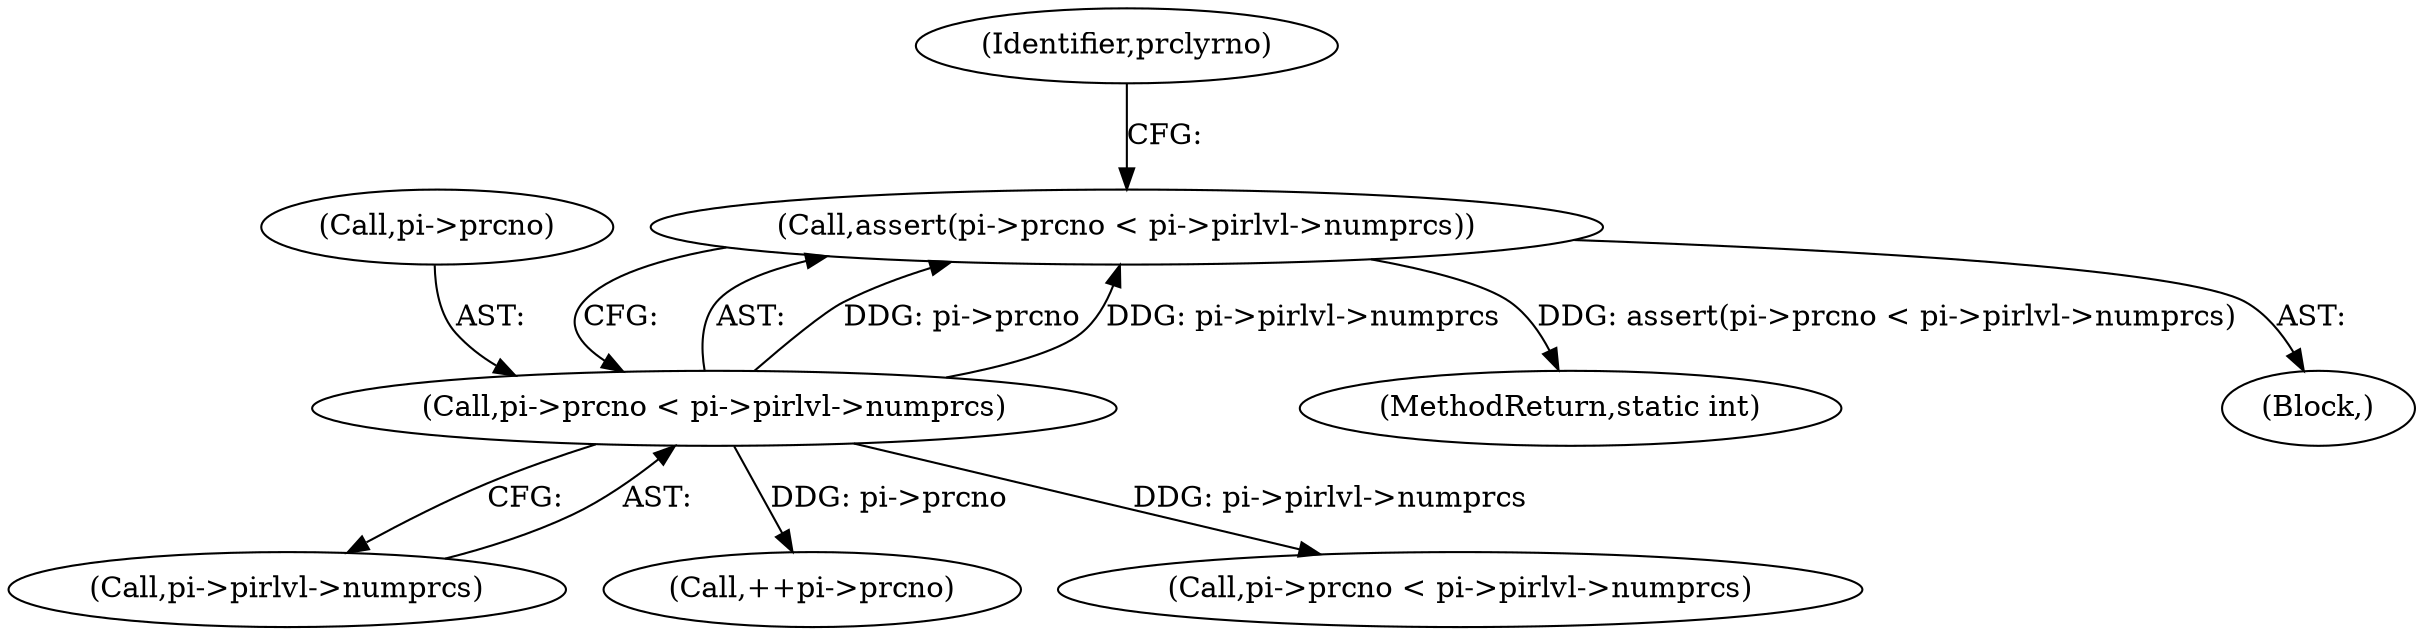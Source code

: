 digraph "0_jasper_aa0b0f79ade5eef8b0e7a214c03f5af54b36ba7d_1@API" {
"1000116" [label="(Call,assert(pi->prcno < pi->pirlvl->numprcs))"];
"1000117" [label="(Call,pi->prcno < pi->pirlvl->numprcs)"];
"1000121" [label="(Call,pi->pirlvl->numprcs)"];
"1000115" [label="(Block,)"];
"1000127" [label="(Identifier,prclyrno)"];
"1000300" [label="(Call,++pi->prcno)"];
"1000329" [label="(MethodReturn,static int)"];
"1000116" [label="(Call,assert(pi->prcno < pi->pirlvl->numprcs))"];
"1000290" [label="(Call,pi->prcno < pi->pirlvl->numprcs)"];
"1000118" [label="(Call,pi->prcno)"];
"1000117" [label="(Call,pi->prcno < pi->pirlvl->numprcs)"];
"1000116" -> "1000115"  [label="AST: "];
"1000116" -> "1000117"  [label="CFG: "];
"1000117" -> "1000116"  [label="AST: "];
"1000127" -> "1000116"  [label="CFG: "];
"1000116" -> "1000329"  [label="DDG: assert(pi->prcno < pi->pirlvl->numprcs)"];
"1000117" -> "1000116"  [label="DDG: pi->prcno"];
"1000117" -> "1000116"  [label="DDG: pi->pirlvl->numprcs"];
"1000117" -> "1000121"  [label="CFG: "];
"1000118" -> "1000117"  [label="AST: "];
"1000121" -> "1000117"  [label="AST: "];
"1000117" -> "1000290"  [label="DDG: pi->pirlvl->numprcs"];
"1000117" -> "1000300"  [label="DDG: pi->prcno"];
}
